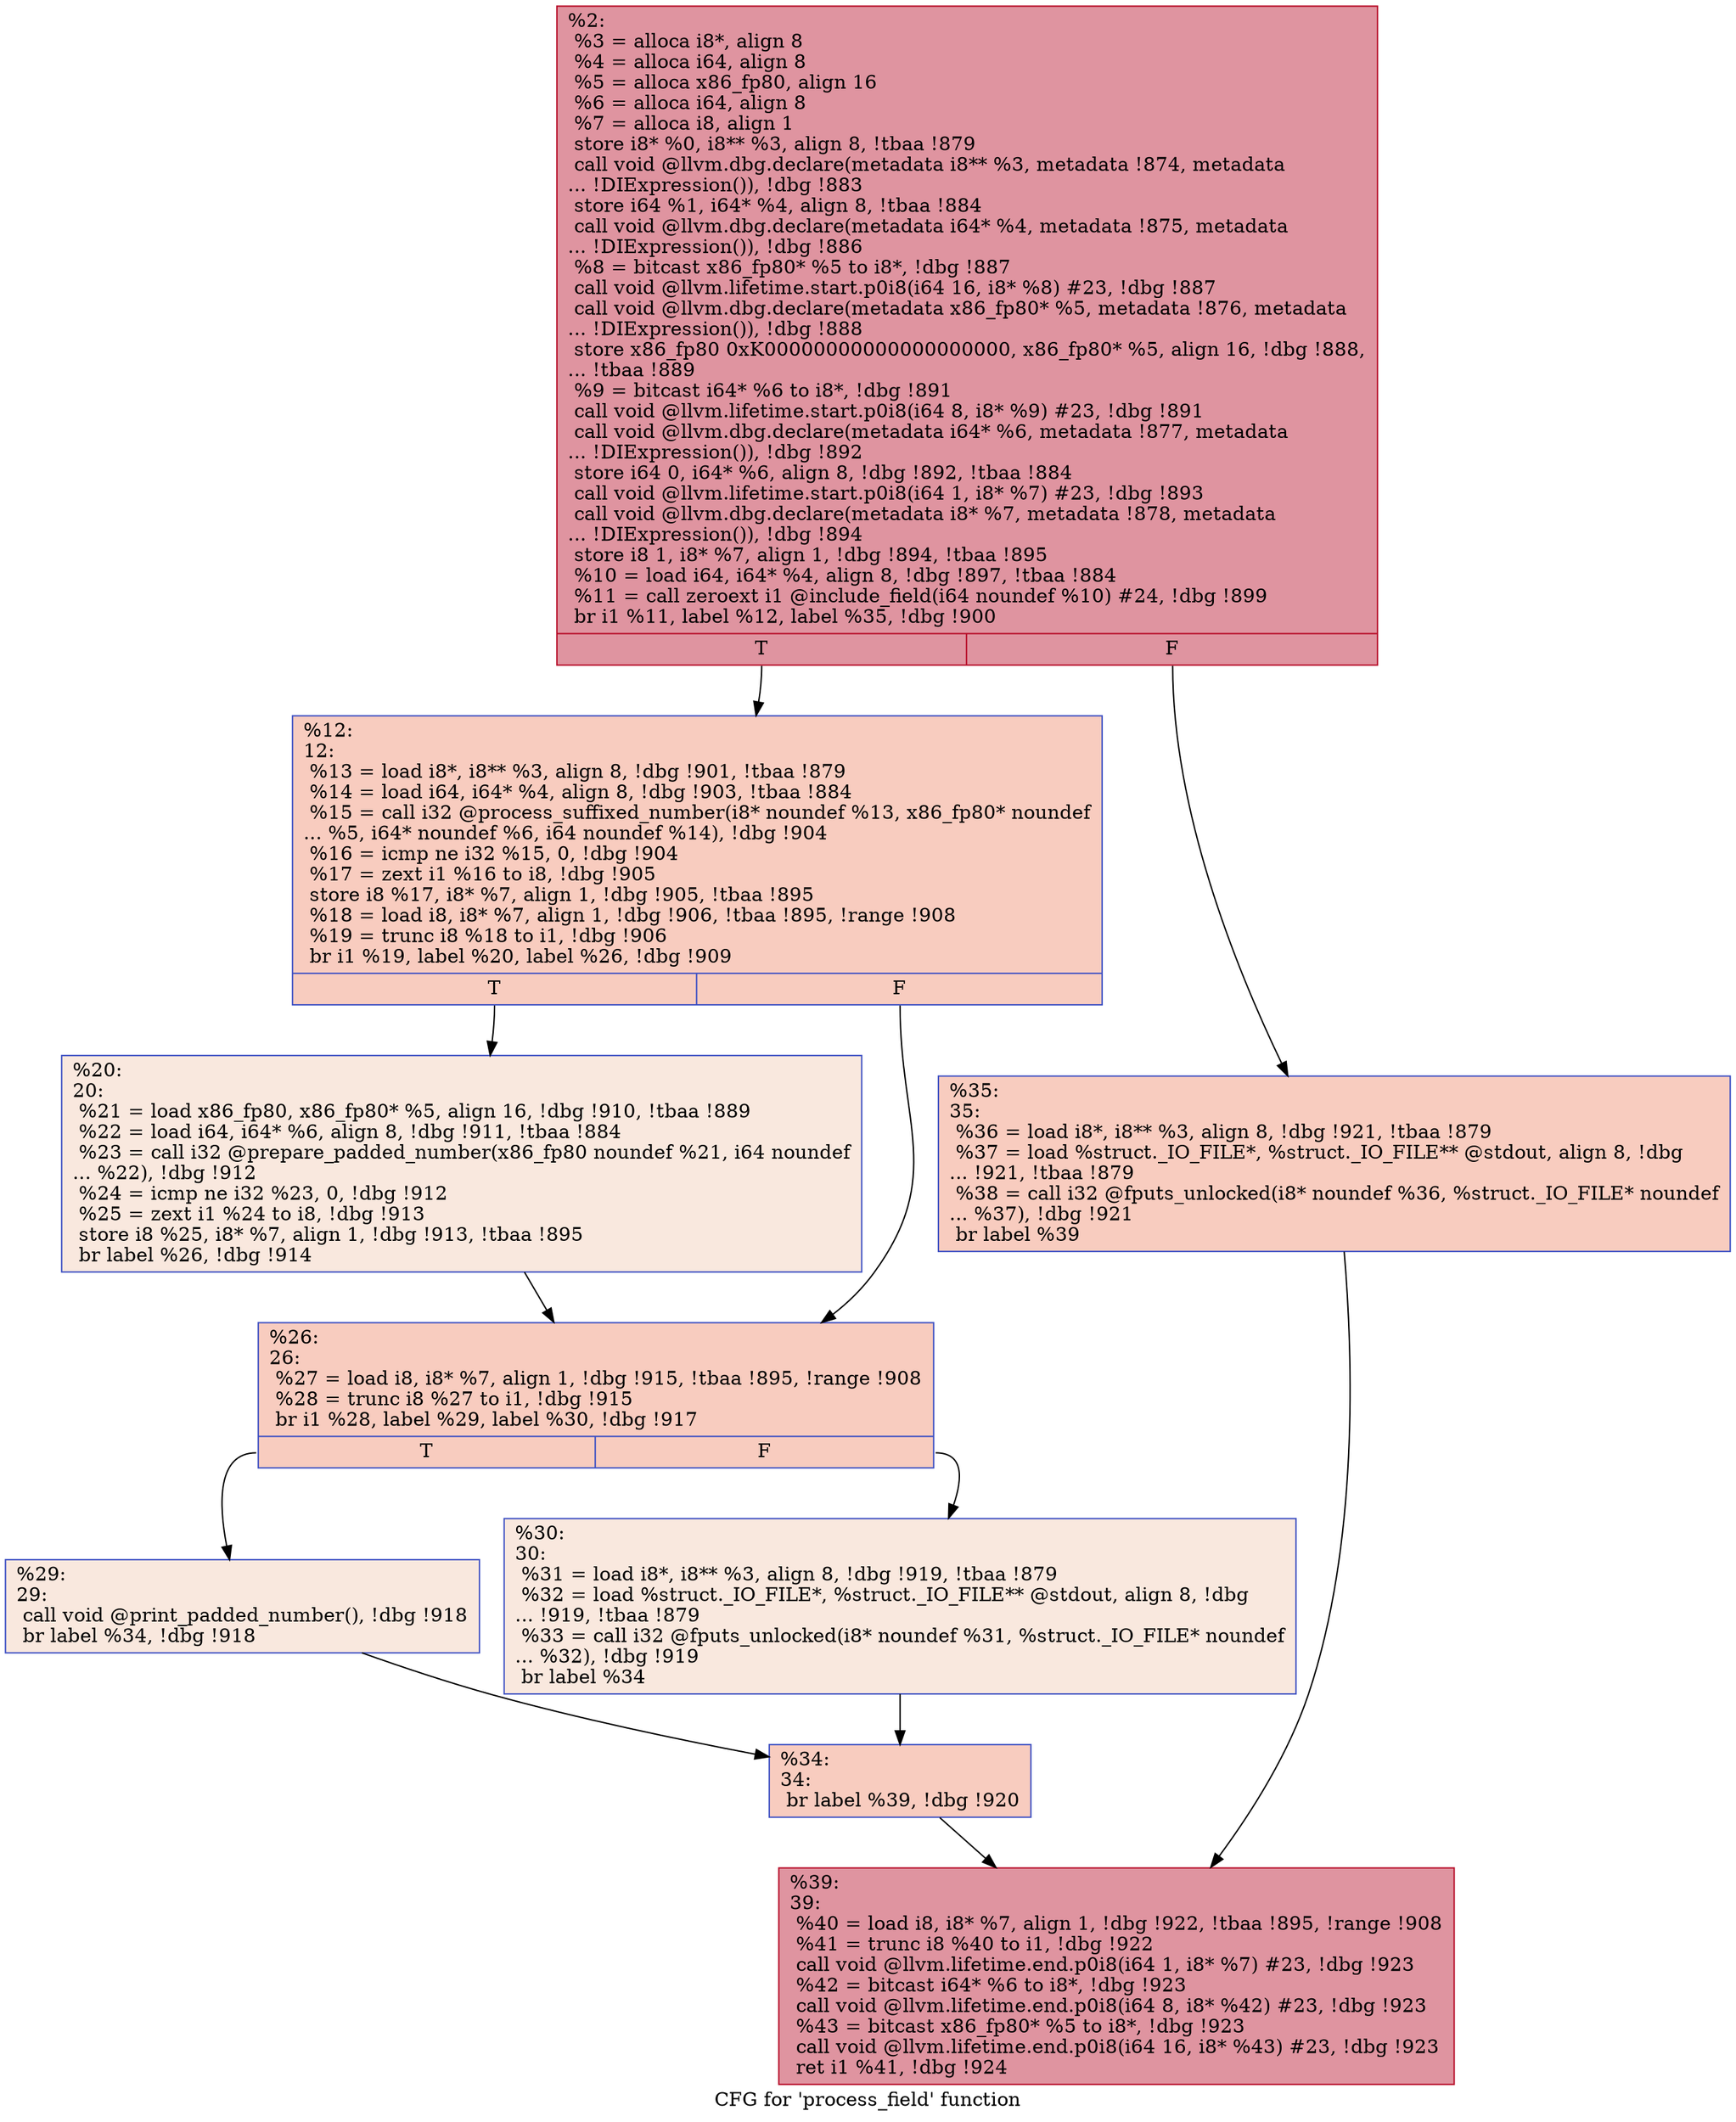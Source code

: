 digraph "CFG for 'process_field' function" {
	label="CFG for 'process_field' function";

	Node0xc81060 [shape=record,color="#b70d28ff", style=filled, fillcolor="#b70d2870",label="{%2:\l  %3 = alloca i8*, align 8\l  %4 = alloca i64, align 8\l  %5 = alloca x86_fp80, align 16\l  %6 = alloca i64, align 8\l  %7 = alloca i8, align 1\l  store i8* %0, i8** %3, align 8, !tbaa !879\l  call void @llvm.dbg.declare(metadata i8** %3, metadata !874, metadata\l... !DIExpression()), !dbg !883\l  store i64 %1, i64* %4, align 8, !tbaa !884\l  call void @llvm.dbg.declare(metadata i64* %4, metadata !875, metadata\l... !DIExpression()), !dbg !886\l  %8 = bitcast x86_fp80* %5 to i8*, !dbg !887\l  call void @llvm.lifetime.start.p0i8(i64 16, i8* %8) #23, !dbg !887\l  call void @llvm.dbg.declare(metadata x86_fp80* %5, metadata !876, metadata\l... !DIExpression()), !dbg !888\l  store x86_fp80 0xK00000000000000000000, x86_fp80* %5, align 16, !dbg !888,\l... !tbaa !889\l  %9 = bitcast i64* %6 to i8*, !dbg !891\l  call void @llvm.lifetime.start.p0i8(i64 8, i8* %9) #23, !dbg !891\l  call void @llvm.dbg.declare(metadata i64* %6, metadata !877, metadata\l... !DIExpression()), !dbg !892\l  store i64 0, i64* %6, align 8, !dbg !892, !tbaa !884\l  call void @llvm.lifetime.start.p0i8(i64 1, i8* %7) #23, !dbg !893\l  call void @llvm.dbg.declare(metadata i8* %7, metadata !878, metadata\l... !DIExpression()), !dbg !894\l  store i8 1, i8* %7, align 1, !dbg !894, !tbaa !895\l  %10 = load i64, i64* %4, align 8, !dbg !897, !tbaa !884\l  %11 = call zeroext i1 @include_field(i64 noundef %10) #24, !dbg !899\l  br i1 %11, label %12, label %35, !dbg !900\l|{<s0>T|<s1>F}}"];
	Node0xc81060:s0 -> Node0xc810b0;
	Node0xc81060:s1 -> Node0xc81290;
	Node0xc810b0 [shape=record,color="#3d50c3ff", style=filled, fillcolor="#f08b6e70",label="{%12:\l12:                                               \l  %13 = load i8*, i8** %3, align 8, !dbg !901, !tbaa !879\l  %14 = load i64, i64* %4, align 8, !dbg !903, !tbaa !884\l  %15 = call i32 @process_suffixed_number(i8* noundef %13, x86_fp80* noundef\l... %5, i64* noundef %6, i64 noundef %14), !dbg !904\l  %16 = icmp ne i32 %15, 0, !dbg !904\l  %17 = zext i1 %16 to i8, !dbg !905\l  store i8 %17, i8* %7, align 1, !dbg !905, !tbaa !895\l  %18 = load i8, i8* %7, align 1, !dbg !906, !tbaa !895, !range !908\l  %19 = trunc i8 %18 to i1, !dbg !906\l  br i1 %19, label %20, label %26, !dbg !909\l|{<s0>T|<s1>F}}"];
	Node0xc810b0:s0 -> Node0xc81100;
	Node0xc810b0:s1 -> Node0xc81150;
	Node0xc81100 [shape=record,color="#3d50c3ff", style=filled, fillcolor="#f2cab570",label="{%20:\l20:                                               \l  %21 = load x86_fp80, x86_fp80* %5, align 16, !dbg !910, !tbaa !889\l  %22 = load i64, i64* %6, align 8, !dbg !911, !tbaa !884\l  %23 = call i32 @prepare_padded_number(x86_fp80 noundef %21, i64 noundef\l... %22), !dbg !912\l  %24 = icmp ne i32 %23, 0, !dbg !912\l  %25 = zext i1 %24 to i8, !dbg !913\l  store i8 %25, i8* %7, align 1, !dbg !913, !tbaa !895\l  br label %26, !dbg !914\l}"];
	Node0xc81100 -> Node0xc81150;
	Node0xc81150 [shape=record,color="#3d50c3ff", style=filled, fillcolor="#f08b6e70",label="{%26:\l26:                                               \l  %27 = load i8, i8* %7, align 1, !dbg !915, !tbaa !895, !range !908\l  %28 = trunc i8 %27 to i1, !dbg !915\l  br i1 %28, label %29, label %30, !dbg !917\l|{<s0>T|<s1>F}}"];
	Node0xc81150:s0 -> Node0xc811a0;
	Node0xc81150:s1 -> Node0xc811f0;
	Node0xc811a0 [shape=record,color="#3d50c3ff", style=filled, fillcolor="#f2cab570",label="{%29:\l29:                                               \l  call void @print_padded_number(), !dbg !918\l  br label %34, !dbg !918\l}"];
	Node0xc811a0 -> Node0xc81240;
	Node0xc811f0 [shape=record,color="#3d50c3ff", style=filled, fillcolor="#f2cab570",label="{%30:\l30:                                               \l  %31 = load i8*, i8** %3, align 8, !dbg !919, !tbaa !879\l  %32 = load %struct._IO_FILE*, %struct._IO_FILE** @stdout, align 8, !dbg\l... !919, !tbaa !879\l  %33 = call i32 @fputs_unlocked(i8* noundef %31, %struct._IO_FILE* noundef\l... %32), !dbg !919\l  br label %34\l}"];
	Node0xc811f0 -> Node0xc81240;
	Node0xc81240 [shape=record,color="#3d50c3ff", style=filled, fillcolor="#f08b6e70",label="{%34:\l34:                                               \l  br label %39, !dbg !920\l}"];
	Node0xc81240 -> Node0xc812e0;
	Node0xc81290 [shape=record,color="#3d50c3ff", style=filled, fillcolor="#f08b6e70",label="{%35:\l35:                                               \l  %36 = load i8*, i8** %3, align 8, !dbg !921, !tbaa !879\l  %37 = load %struct._IO_FILE*, %struct._IO_FILE** @stdout, align 8, !dbg\l... !921, !tbaa !879\l  %38 = call i32 @fputs_unlocked(i8* noundef %36, %struct._IO_FILE* noundef\l... %37), !dbg !921\l  br label %39\l}"];
	Node0xc81290 -> Node0xc812e0;
	Node0xc812e0 [shape=record,color="#b70d28ff", style=filled, fillcolor="#b70d2870",label="{%39:\l39:                                               \l  %40 = load i8, i8* %7, align 1, !dbg !922, !tbaa !895, !range !908\l  %41 = trunc i8 %40 to i1, !dbg !922\l  call void @llvm.lifetime.end.p0i8(i64 1, i8* %7) #23, !dbg !923\l  %42 = bitcast i64* %6 to i8*, !dbg !923\l  call void @llvm.lifetime.end.p0i8(i64 8, i8* %42) #23, !dbg !923\l  %43 = bitcast x86_fp80* %5 to i8*, !dbg !923\l  call void @llvm.lifetime.end.p0i8(i64 16, i8* %43) #23, !dbg !923\l  ret i1 %41, !dbg !924\l}"];
}
